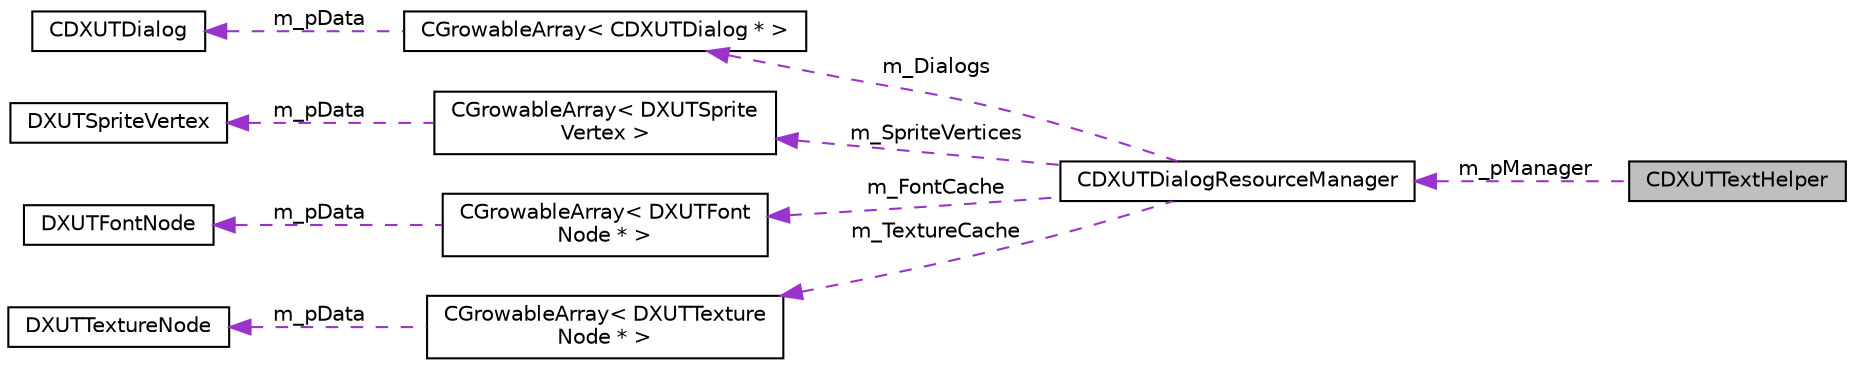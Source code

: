 digraph "CDXUTTextHelper"
{
  edge [fontname="Helvetica",fontsize="10",labelfontname="Helvetica",labelfontsize="10"];
  node [fontname="Helvetica",fontsize="10",shape=record];
  rankdir="LR";
  Node1 [label="CDXUTTextHelper",height=0.2,width=0.4,color="black", fillcolor="grey75", style="filled", fontcolor="black"];
  Node2 -> Node1 [dir="back",color="darkorchid3",fontsize="10",style="dashed",label=" m_pManager" ,fontname="Helvetica"];
  Node2 [label="CDXUTDialogResourceManager",height=0.2,width=0.4,color="black", fillcolor="white", style="filled",URL="$class_c_d_x_u_t_dialog_resource_manager.html"];
  Node3 -> Node2 [dir="back",color="darkorchid3",fontsize="10",style="dashed",label=" m_Dialogs" ,fontname="Helvetica"];
  Node3 [label="CGrowableArray\< CDXUTDialog * \>",height=0.2,width=0.4,color="black", fillcolor="white", style="filled",URL="$class_c_growable_array.html"];
  Node4 -> Node3 [dir="back",color="darkorchid3",fontsize="10",style="dashed",label=" m_pData" ,fontname="Helvetica"];
  Node4 [label="CDXUTDialog",height=0.2,width=0.4,color="black", fillcolor="white", style="filled",URL="$class_c_d_x_u_t_dialog.html"];
  Node5 -> Node2 [dir="back",color="darkorchid3",fontsize="10",style="dashed",label=" m_SpriteVertices" ,fontname="Helvetica"];
  Node5 [label="CGrowableArray\< DXUTSprite\lVertex \>",height=0.2,width=0.4,color="black", fillcolor="white", style="filled",URL="$class_c_growable_array.html"];
  Node6 -> Node5 [dir="back",color="darkorchid3",fontsize="10",style="dashed",label=" m_pData" ,fontname="Helvetica"];
  Node6 [label="DXUTSpriteVertex",height=0.2,width=0.4,color="black", fillcolor="white", style="filled",URL="$struct_d_x_u_t_sprite_vertex.html"];
  Node7 -> Node2 [dir="back",color="darkorchid3",fontsize="10",style="dashed",label=" m_FontCache" ,fontname="Helvetica"];
  Node7 [label="CGrowableArray\< DXUTFont\lNode * \>",height=0.2,width=0.4,color="black", fillcolor="white", style="filled",URL="$class_c_growable_array.html"];
  Node8 -> Node7 [dir="back",color="darkorchid3",fontsize="10",style="dashed",label=" m_pData" ,fontname="Helvetica"];
  Node8 [label="DXUTFontNode",height=0.2,width=0.4,color="black", fillcolor="white", style="filled",URL="$struct_d_x_u_t_font_node.html"];
  Node9 -> Node2 [dir="back",color="darkorchid3",fontsize="10",style="dashed",label=" m_TextureCache" ,fontname="Helvetica"];
  Node9 [label="CGrowableArray\< DXUTTexture\lNode * \>",height=0.2,width=0.4,color="black", fillcolor="white", style="filled",URL="$class_c_growable_array.html"];
  Node10 -> Node9 [dir="back",color="darkorchid3",fontsize="10",style="dashed",label=" m_pData" ,fontname="Helvetica"];
  Node10 [label="DXUTTextureNode",height=0.2,width=0.4,color="black", fillcolor="white", style="filled",URL="$struct_d_x_u_t_texture_node.html"];
}
